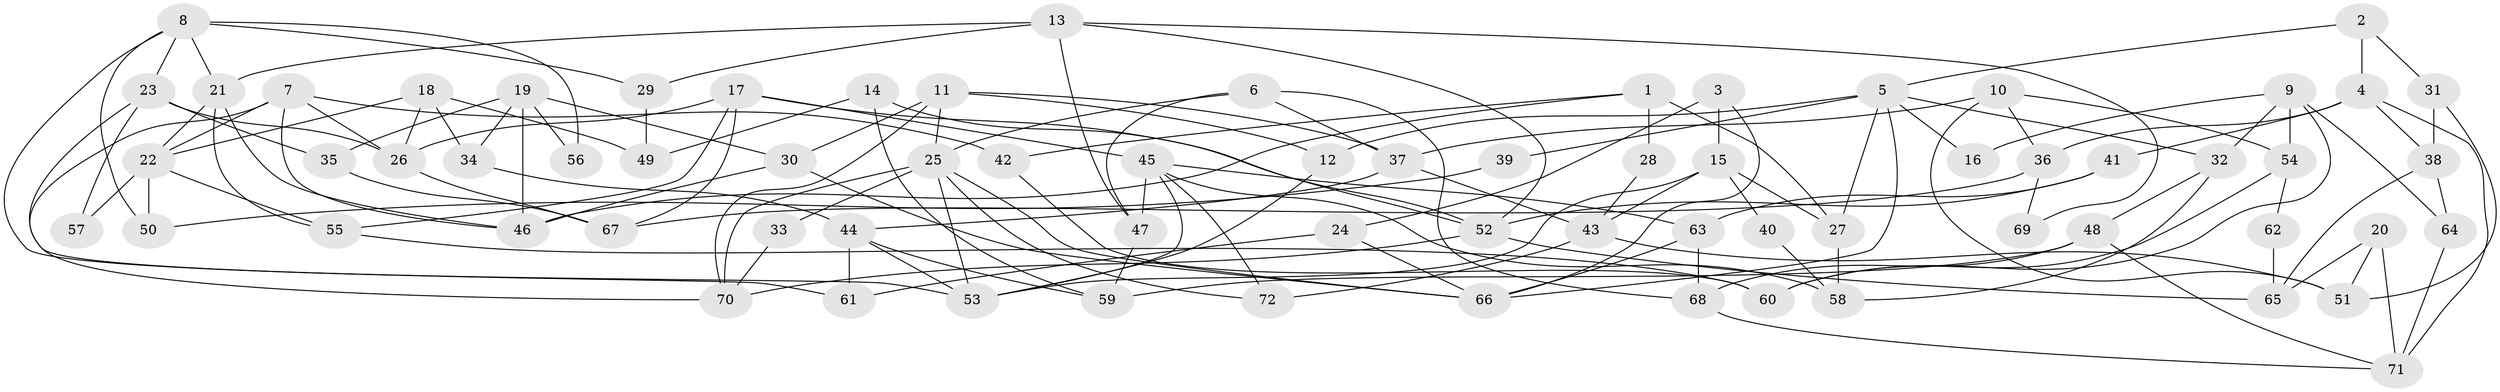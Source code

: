 // coarse degree distribution, {6: 0.35714285714285715, 4: 0.14285714285714285, 2: 0.09523809523809523, 7: 0.14285714285714285, 8: 0.023809523809523808, 9: 0.023809523809523808, 5: 0.11904761904761904, 3: 0.09523809523809523}
// Generated by graph-tools (version 1.1) at 2025/52/02/27/25 19:52:07]
// undirected, 72 vertices, 144 edges
graph export_dot {
graph [start="1"]
  node [color=gray90,style=filled];
  1;
  2;
  3;
  4;
  5;
  6;
  7;
  8;
  9;
  10;
  11;
  12;
  13;
  14;
  15;
  16;
  17;
  18;
  19;
  20;
  21;
  22;
  23;
  24;
  25;
  26;
  27;
  28;
  29;
  30;
  31;
  32;
  33;
  34;
  35;
  36;
  37;
  38;
  39;
  40;
  41;
  42;
  43;
  44;
  45;
  46;
  47;
  48;
  49;
  50;
  51;
  52;
  53;
  54;
  55;
  56;
  57;
  58;
  59;
  60;
  61;
  62;
  63;
  64;
  65;
  66;
  67;
  68;
  69;
  70;
  71;
  72;
  1 -- 27;
  1 -- 42;
  1 -- 28;
  1 -- 46;
  2 -- 4;
  2 -- 5;
  2 -- 31;
  3 -- 15;
  3 -- 66;
  3 -- 24;
  4 -- 71;
  4 -- 38;
  4 -- 36;
  4 -- 41;
  5 -- 32;
  5 -- 12;
  5 -- 16;
  5 -- 27;
  5 -- 39;
  5 -- 66;
  6 -- 25;
  6 -- 68;
  6 -- 37;
  6 -- 47;
  7 -- 26;
  7 -- 22;
  7 -- 42;
  7 -- 46;
  7 -- 70;
  8 -- 23;
  8 -- 61;
  8 -- 21;
  8 -- 29;
  8 -- 50;
  8 -- 56;
  9 -- 32;
  9 -- 54;
  9 -- 16;
  9 -- 60;
  9 -- 64;
  10 -- 36;
  10 -- 37;
  10 -- 51;
  10 -- 54;
  11 -- 30;
  11 -- 70;
  11 -- 12;
  11 -- 25;
  11 -- 37;
  12 -- 53;
  13 -- 52;
  13 -- 21;
  13 -- 29;
  13 -- 47;
  13 -- 69;
  14 -- 52;
  14 -- 59;
  14 -- 49;
  15 -- 53;
  15 -- 43;
  15 -- 27;
  15 -- 40;
  17 -- 55;
  17 -- 26;
  17 -- 45;
  17 -- 52;
  17 -- 67;
  18 -- 34;
  18 -- 49;
  18 -- 22;
  18 -- 26;
  19 -- 46;
  19 -- 30;
  19 -- 34;
  19 -- 35;
  19 -- 56;
  20 -- 65;
  20 -- 51;
  20 -- 71;
  21 -- 46;
  21 -- 22;
  21 -- 55;
  22 -- 50;
  22 -- 55;
  22 -- 57;
  23 -- 53;
  23 -- 26;
  23 -- 35;
  23 -- 57;
  24 -- 66;
  24 -- 61;
  25 -- 66;
  25 -- 33;
  25 -- 53;
  25 -- 70;
  25 -- 72;
  26 -- 67;
  27 -- 58;
  28 -- 43;
  29 -- 49;
  30 -- 66;
  30 -- 46;
  31 -- 51;
  31 -- 38;
  32 -- 48;
  32 -- 58;
  33 -- 70;
  34 -- 44;
  35 -- 67;
  36 -- 67;
  36 -- 69;
  37 -- 43;
  37 -- 44;
  38 -- 64;
  38 -- 65;
  39 -- 50;
  40 -- 58;
  41 -- 52;
  41 -- 63;
  42 -- 60;
  43 -- 72;
  43 -- 51;
  44 -- 53;
  44 -- 59;
  44 -- 61;
  45 -- 47;
  45 -- 53;
  45 -- 58;
  45 -- 63;
  45 -- 72;
  47 -- 59;
  48 -- 68;
  48 -- 59;
  48 -- 71;
  52 -- 70;
  52 -- 65;
  54 -- 60;
  54 -- 62;
  55 -- 60;
  62 -- 65;
  63 -- 66;
  63 -- 68;
  64 -- 71;
  68 -- 71;
}
